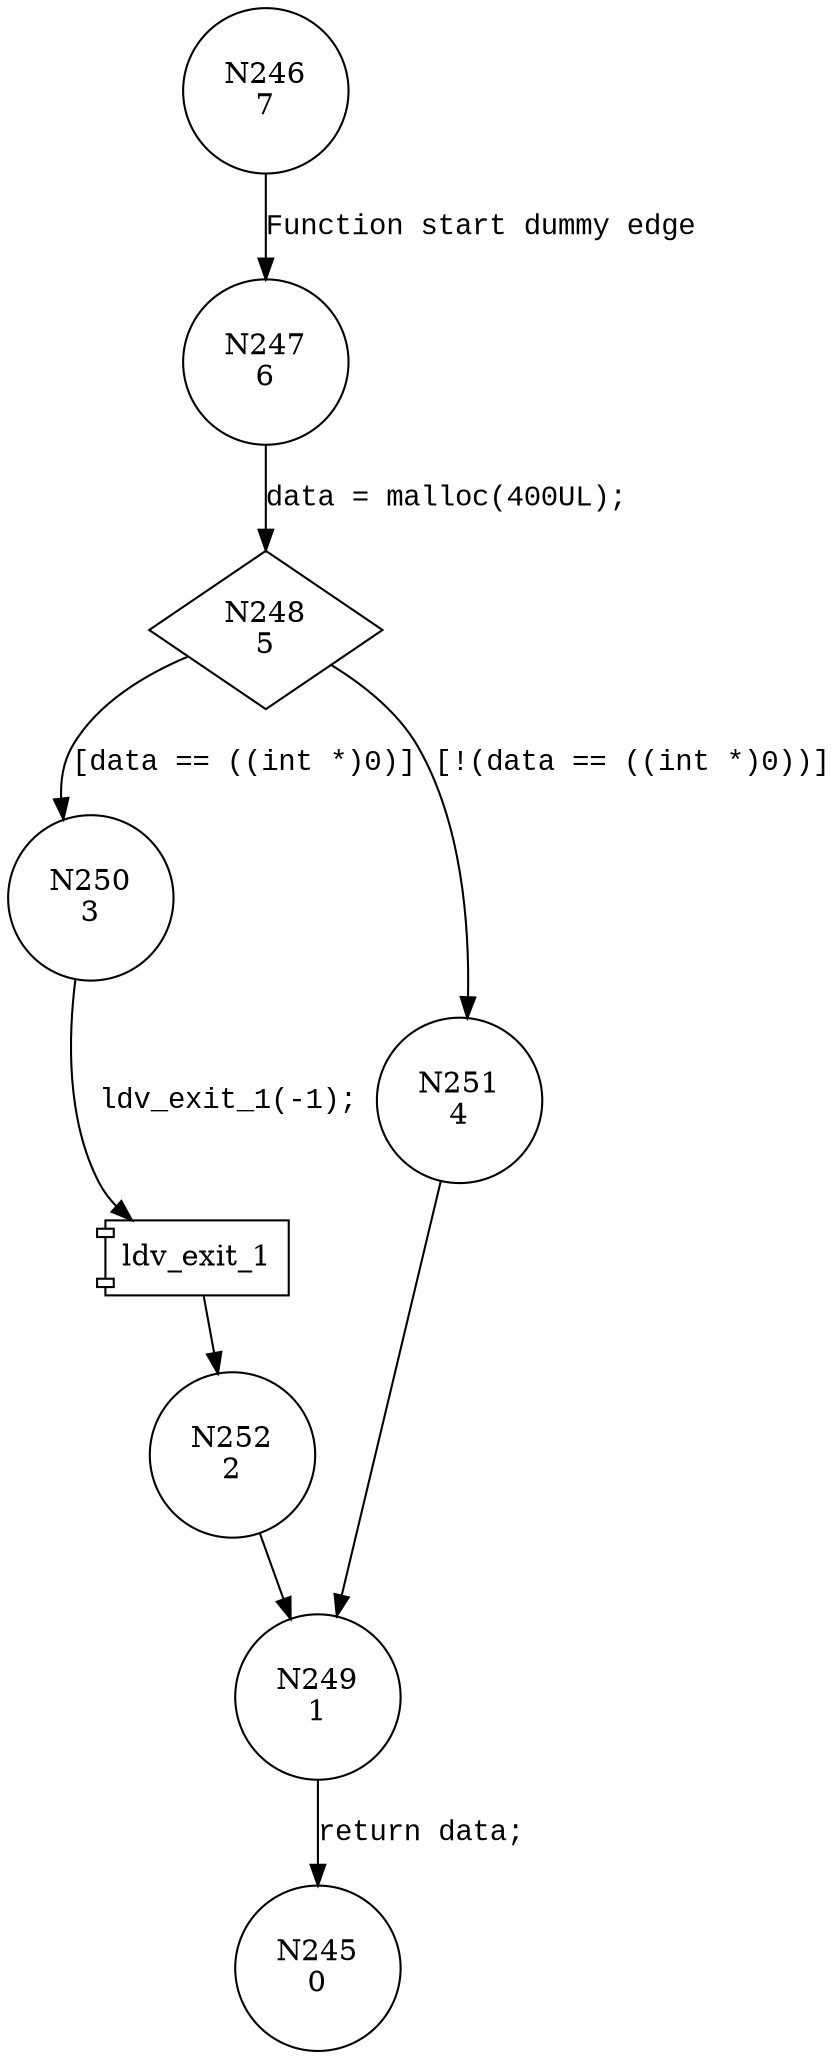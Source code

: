 digraph CWE122_Heap_Based_Buffer_Overflow__c_CWE805_int_memmove_61b_goodG2BSource {
246 [shape="circle" label="N246\n7"]
247 [shape="circle" label="N247\n6"]
248 [shape="diamond" label="N248\n5"]
250 [shape="circle" label="N250\n3"]
251 [shape="circle" label="N251\n4"]
249 [shape="circle" label="N249\n1"]
245 [shape="circle" label="N245\n0"]
252 [shape="circle" label="N252\n2"]
246 -> 247 [label="Function start dummy edge" fontname="Courier New"]
248 -> 250 [label="[data == ((int *)0)]" fontname="Courier New"]
248 -> 251 [label="[!(data == ((int *)0))]" fontname="Courier New"]
249 -> 245 [label="return data;" fontname="Courier New"]
100010 [shape="component" label="ldv_exit_1"]
250 -> 100010 [label="ldv_exit_1(-1);" fontname="Courier New"]
100010 -> 252 [label="" fontname="Courier New"]
247 -> 248 [label="data = malloc(400UL);" fontname="Courier New"]
251 -> 249 [label="" fontname="Courier New"]
252 -> 249 [label="" fontname="Courier New"]
}